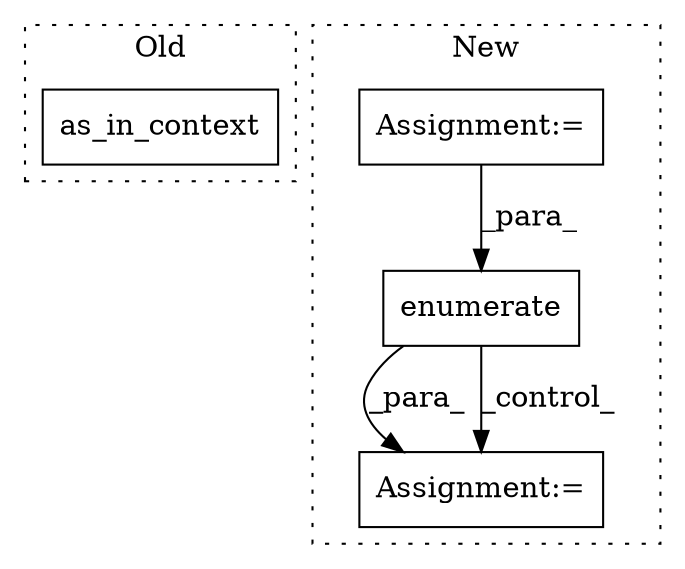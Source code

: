 digraph G {
subgraph cluster0 {
1 [label="as_in_context" a="32" s="2717,2734" l="14,1" shape="box"];
label = "Old";
style="dotted";
}
subgraph cluster1 {
2 [label="enumerate" a="32" s="3157,3177" l="10,1" shape="box"];
3 [label="Assignment:=" a="7" s="2822" l="10" shape="box"];
4 [label="Assignment:=" a="7" s="3509" l="1" shape="box"];
label = "New";
style="dotted";
}
2 -> 4 [label="_para_"];
2 -> 4 [label="_control_"];
3 -> 2 [label="_para_"];
}